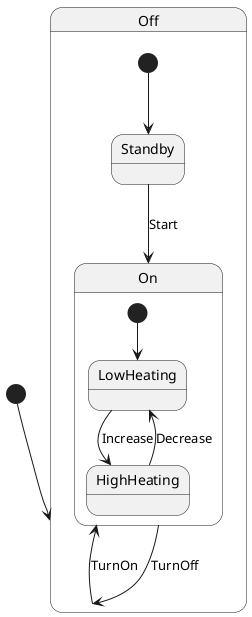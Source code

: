 @startuml
[*] --> Off

state Off {
  [*] --> Standby
  Standby --> On : Start
}
state On {
  [*] --> LowHeating
  LowHeating --> HighHeating : Increase
  HighHeating --> LowHeating : Decrease
}

Off --> On : TurnOn
On --> Off : TurnOff
@enduml
